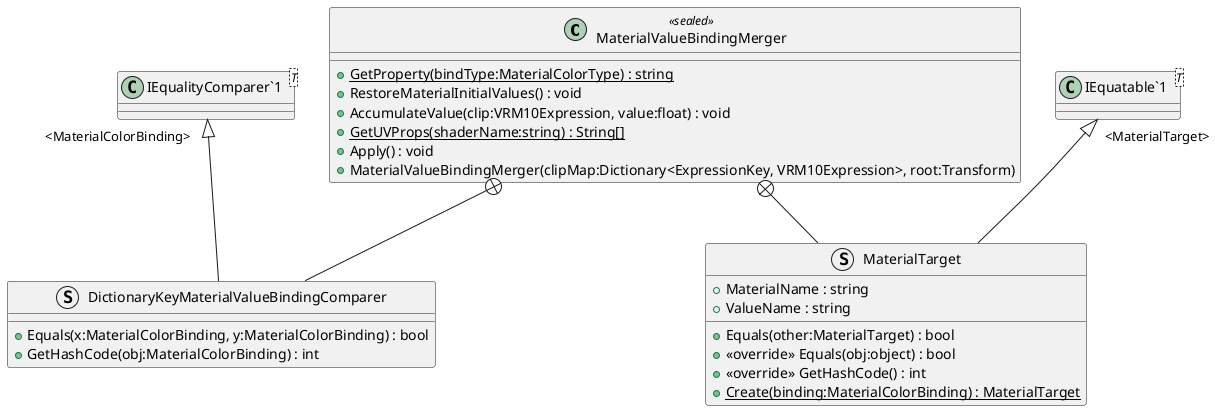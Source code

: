 @startuml
class MaterialValueBindingMerger <<sealed>> {
    + {static} GetProperty(bindType:MaterialColorType) : string
    + RestoreMaterialInitialValues() : void
    + AccumulateValue(clip:VRM10Expression, value:float) : void
    + {static} GetUVProps(shaderName:string) : String[]
    + Apply() : void
    + MaterialValueBindingMerger(clipMap:Dictionary<ExpressionKey, VRM10Expression>, root:Transform)
}
struct DictionaryKeyMaterialValueBindingComparer {
    + Equals(x:MaterialColorBinding, y:MaterialColorBinding) : bool
    + GetHashCode(obj:MaterialColorBinding) : int
}
struct MaterialTarget {
    + MaterialName : string
    + ValueName : string
    + Equals(other:MaterialTarget) : bool
    + <<override>> Equals(obj:object) : bool
    + <<override>> GetHashCode() : int
    + {static} Create(binding:MaterialColorBinding) : MaterialTarget
}
class "IEqualityComparer`1"<T> {
}
class "IEquatable`1"<T> {
}
MaterialValueBindingMerger +-- DictionaryKeyMaterialValueBindingComparer
"IEqualityComparer`1" "<MaterialColorBinding>" <|-- DictionaryKeyMaterialValueBindingComparer
MaterialValueBindingMerger +-- MaterialTarget
"IEquatable`1" "<MaterialTarget>" <|-- MaterialTarget
@enduml

